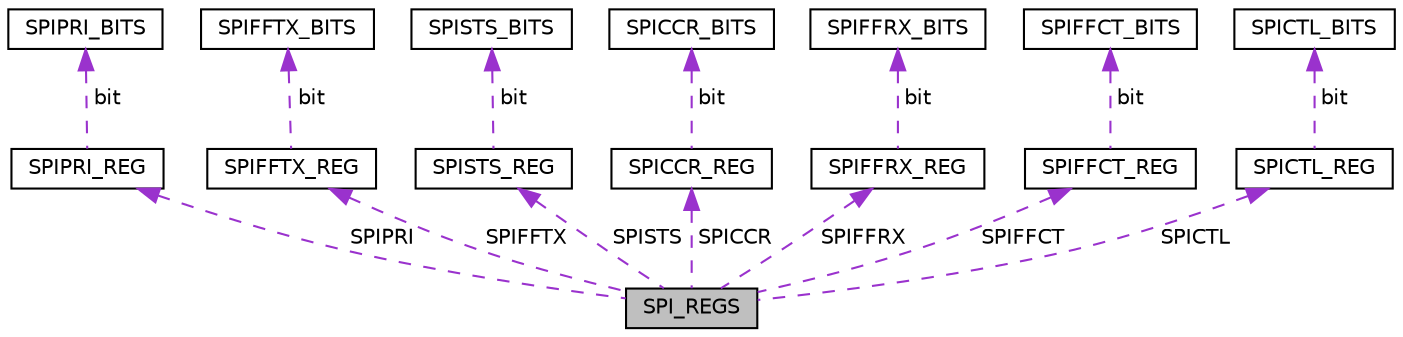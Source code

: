 digraph "SPI_REGS"
{
  edge [fontname="Helvetica",fontsize="10",labelfontname="Helvetica",labelfontsize="10"];
  node [fontname="Helvetica",fontsize="10",shape=record];
  Node1 [label="SPI_REGS",height=0.2,width=0.4,color="black", fillcolor="grey75", style="filled", fontcolor="black"];
  Node2 -> Node1 [dir="back",color="darkorchid3",fontsize="10",style="dashed",label=" SPIPRI" ,fontname="Helvetica"];
  Node2 [label="SPIPRI_REG",height=0.2,width=0.4,color="black", fillcolor="white", style="filled",URL="$union_s_p_i_p_r_i___r_e_g.html"];
  Node3 -> Node2 [dir="back",color="darkorchid3",fontsize="10",style="dashed",label=" bit" ,fontname="Helvetica"];
  Node3 [label="SPIPRI_BITS",height=0.2,width=0.4,color="black", fillcolor="white", style="filled",URL="$struct_s_p_i_p_r_i___b_i_t_s.html"];
  Node4 -> Node1 [dir="back",color="darkorchid3",fontsize="10",style="dashed",label=" SPIFFTX" ,fontname="Helvetica"];
  Node4 [label="SPIFFTX_REG",height=0.2,width=0.4,color="black", fillcolor="white", style="filled",URL="$union_s_p_i_f_f_t_x___r_e_g.html"];
  Node5 -> Node4 [dir="back",color="darkorchid3",fontsize="10",style="dashed",label=" bit" ,fontname="Helvetica"];
  Node5 [label="SPIFFTX_BITS",height=0.2,width=0.4,color="black", fillcolor="white", style="filled",URL="$struct_s_p_i_f_f_t_x___b_i_t_s.html"];
  Node6 -> Node1 [dir="back",color="darkorchid3",fontsize="10",style="dashed",label=" SPISTS" ,fontname="Helvetica"];
  Node6 [label="SPISTS_REG",height=0.2,width=0.4,color="black", fillcolor="white", style="filled",URL="$union_s_p_i_s_t_s___r_e_g.html"];
  Node7 -> Node6 [dir="back",color="darkorchid3",fontsize="10",style="dashed",label=" bit" ,fontname="Helvetica"];
  Node7 [label="SPISTS_BITS",height=0.2,width=0.4,color="black", fillcolor="white", style="filled",URL="$struct_s_p_i_s_t_s___b_i_t_s.html"];
  Node8 -> Node1 [dir="back",color="darkorchid3",fontsize="10",style="dashed",label=" SPICCR" ,fontname="Helvetica"];
  Node8 [label="SPICCR_REG",height=0.2,width=0.4,color="black", fillcolor="white", style="filled",URL="$union_s_p_i_c_c_r___r_e_g.html"];
  Node9 -> Node8 [dir="back",color="darkorchid3",fontsize="10",style="dashed",label=" bit" ,fontname="Helvetica"];
  Node9 [label="SPICCR_BITS",height=0.2,width=0.4,color="black", fillcolor="white", style="filled",URL="$struct_s_p_i_c_c_r___b_i_t_s.html"];
  Node10 -> Node1 [dir="back",color="darkorchid3",fontsize="10",style="dashed",label=" SPIFFRX" ,fontname="Helvetica"];
  Node10 [label="SPIFFRX_REG",height=0.2,width=0.4,color="black", fillcolor="white", style="filled",URL="$union_s_p_i_f_f_r_x___r_e_g.html"];
  Node11 -> Node10 [dir="back",color="darkorchid3",fontsize="10",style="dashed",label=" bit" ,fontname="Helvetica"];
  Node11 [label="SPIFFRX_BITS",height=0.2,width=0.4,color="black", fillcolor="white", style="filled",URL="$struct_s_p_i_f_f_r_x___b_i_t_s.html"];
  Node12 -> Node1 [dir="back",color="darkorchid3",fontsize="10",style="dashed",label=" SPIFFCT" ,fontname="Helvetica"];
  Node12 [label="SPIFFCT_REG",height=0.2,width=0.4,color="black", fillcolor="white", style="filled",URL="$union_s_p_i_f_f_c_t___r_e_g.html"];
  Node13 -> Node12 [dir="back",color="darkorchid3",fontsize="10",style="dashed",label=" bit" ,fontname="Helvetica"];
  Node13 [label="SPIFFCT_BITS",height=0.2,width=0.4,color="black", fillcolor="white", style="filled",URL="$struct_s_p_i_f_f_c_t___b_i_t_s.html"];
  Node14 -> Node1 [dir="back",color="darkorchid3",fontsize="10",style="dashed",label=" SPICTL" ,fontname="Helvetica"];
  Node14 [label="SPICTL_REG",height=0.2,width=0.4,color="black", fillcolor="white", style="filled",URL="$union_s_p_i_c_t_l___r_e_g.html"];
  Node15 -> Node14 [dir="back",color="darkorchid3",fontsize="10",style="dashed",label=" bit" ,fontname="Helvetica"];
  Node15 [label="SPICTL_BITS",height=0.2,width=0.4,color="black", fillcolor="white", style="filled",URL="$struct_s_p_i_c_t_l___b_i_t_s.html"];
}
